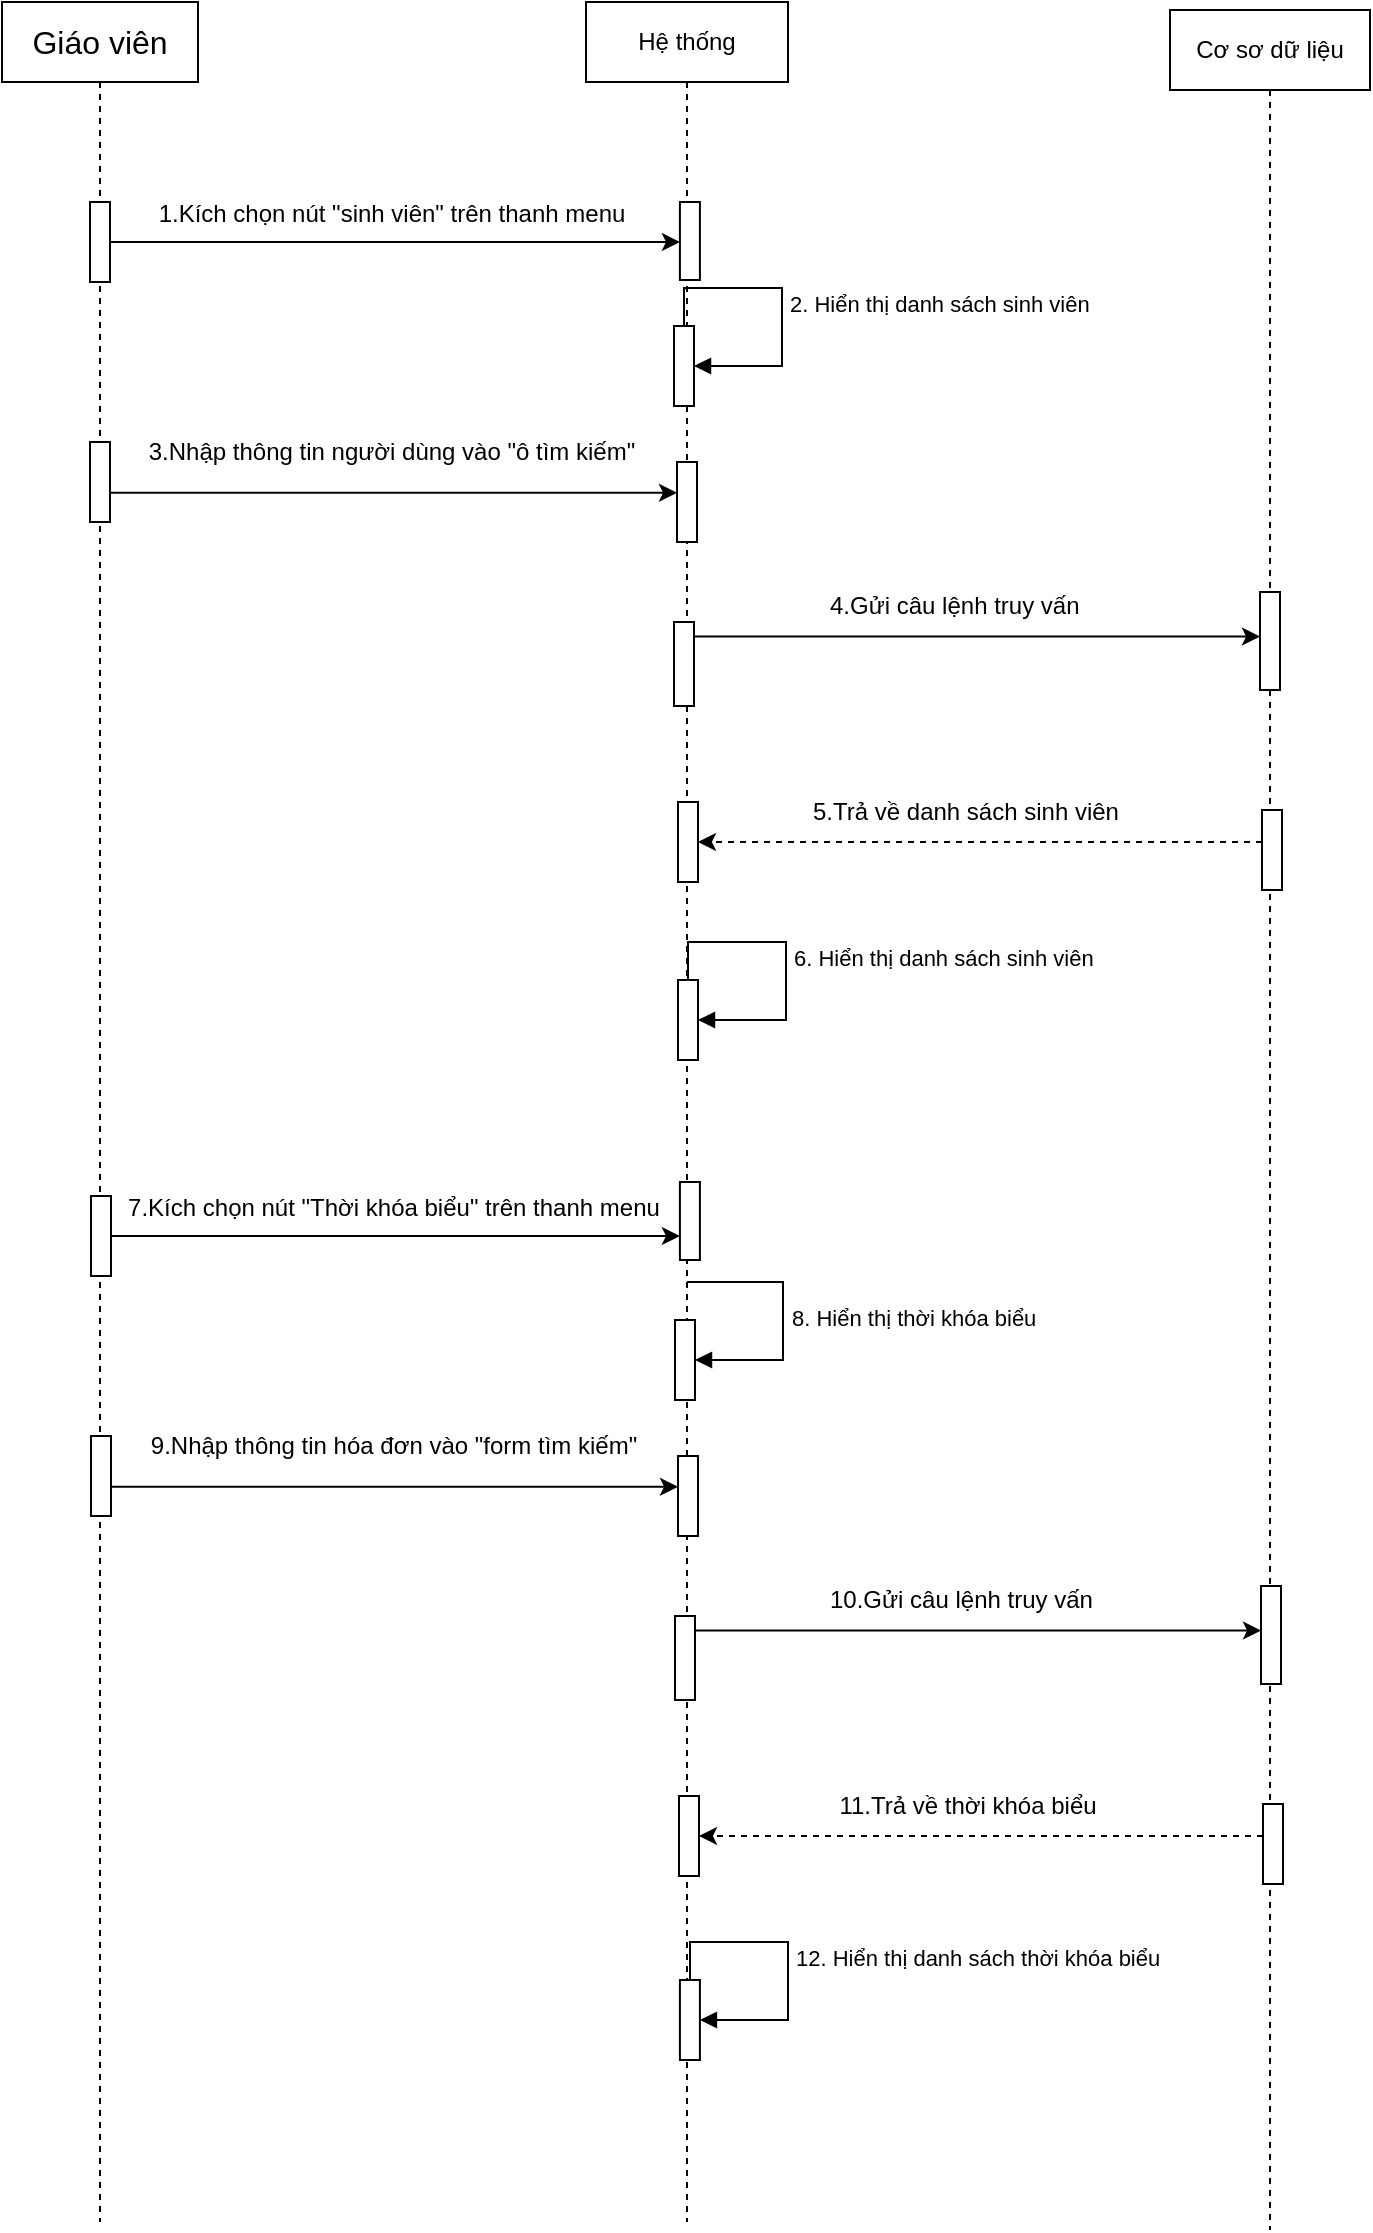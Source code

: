 <mxfile version="24.8.6">
  <diagram name="Page-1" id="Jj3ZnA0dedqn2iu7b4_X">
    <mxGraphModel dx="2390" dy="1243" grid="1" gridSize="10" guides="1" tooltips="1" connect="1" arrows="1" fold="1" page="1" pageScale="1" pageWidth="850" pageHeight="1100" math="0" shadow="0">
      <root>
        <mxCell id="0" />
        <mxCell id="1" parent="0" />
        <mxCell id="GMubW6wrw3L2UoGPKOl6-1" value="1.Kích chọn nút &quot;sinh viên&quot; trên thanh menu" style="text;html=1;align=center;verticalAlign=middle;whiteSpace=wrap;rounded=0;movable=1;resizable=1;rotatable=1;deletable=1;editable=1;locked=0;connectable=1;" vertex="1" parent="1">
          <mxGeometry x="250" y="301" width="270" height="30" as="geometry" />
        </mxCell>
        <mxCell id="GMubW6wrw3L2UoGPKOl6-2" value="&lt;span style=&quot;font-size: 16px;&quot;&gt;Giáo viên&lt;/span&gt;" style="shape=umlLifeline;perimeter=lifelinePerimeter;whiteSpace=wrap;html=1;container=1;dropTarget=0;collapsible=0;recursiveResize=0;outlineConnect=0;portConstraint=eastwest;newEdgeStyle={&quot;curved&quot;:0,&quot;rounded&quot;:0};movable=1;resizable=1;rotatable=1;deletable=1;editable=1;locked=0;connectable=1;" vertex="1" parent="1">
          <mxGeometry x="190" y="210" width="98" height="1110" as="geometry" />
        </mxCell>
        <mxCell id="GMubW6wrw3L2UoGPKOl6-3" value="" style="html=1;points=[[0,0,0,0,5],[0,1,0,0,-5],[1,0,0,0,5],[1,1,0,0,-5]];perimeter=orthogonalPerimeter;outlineConnect=0;targetShapes=umlLifeline;portConstraint=eastwest;newEdgeStyle={&quot;curved&quot;:0,&quot;rounded&quot;:0};movable=1;resizable=1;rotatable=1;deletable=1;editable=1;locked=0;connectable=1;" vertex="1" parent="GMubW6wrw3L2UoGPKOl6-2">
          <mxGeometry x="44" y="100" width="10" height="40" as="geometry" />
        </mxCell>
        <mxCell id="GMubW6wrw3L2UoGPKOl6-4" value="" style="html=1;points=[[0,0,0,0,5],[0,1,0,0,-5],[1,0,0,0,5],[1,1,0,0,-5]];perimeter=orthogonalPerimeter;outlineConnect=0;targetShapes=umlLifeline;portConstraint=eastwest;newEdgeStyle={&quot;curved&quot;:0,&quot;rounded&quot;:0};movable=1;resizable=1;rotatable=1;deletable=1;editable=1;locked=0;connectable=1;" vertex="1" parent="GMubW6wrw3L2UoGPKOl6-2">
          <mxGeometry x="44" y="220" width="10" height="40" as="geometry" />
        </mxCell>
        <mxCell id="GMubW6wrw3L2UoGPKOl6-6" value="Hệ thống" style="shape=umlLifeline;perimeter=lifelinePerimeter;whiteSpace=wrap;html=1;container=1;dropTarget=0;collapsible=0;recursiveResize=0;outlineConnect=0;portConstraint=eastwest;newEdgeStyle={&quot;curved&quot;:0,&quot;rounded&quot;:0};movable=1;resizable=1;rotatable=1;deletable=1;editable=1;locked=0;connectable=1;" vertex="1" parent="1">
          <mxGeometry x="482" y="210" width="101" height="1110" as="geometry" />
        </mxCell>
        <mxCell id="GMubW6wrw3L2UoGPKOl6-7" value="" style="html=1;points=[[0,0,0,0,5],[0,1,0,0,-5],[1,0,0,0,5],[1,1,0,0,-5]];perimeter=orthogonalPerimeter;outlineConnect=0;targetShapes=umlLifeline;portConstraint=eastwest;newEdgeStyle={&quot;curved&quot;:0,&quot;rounded&quot;:0};movable=1;resizable=1;rotatable=1;deletable=1;editable=1;locked=0;connectable=1;" vertex="1" parent="GMubW6wrw3L2UoGPKOl6-6">
          <mxGeometry x="44" y="162" width="10" height="40" as="geometry" />
        </mxCell>
        <mxCell id="GMubW6wrw3L2UoGPKOl6-8" value="" style="html=1;points=[[0,0,0,0,5],[0,1,0,0,-5],[1,0,0,0,5],[1,1,0,0,-5]];perimeter=orthogonalPerimeter;outlineConnect=0;targetShapes=umlLifeline;portConstraint=eastwest;newEdgeStyle={&quot;curved&quot;:0,&quot;rounded&quot;:0};movable=1;resizable=1;rotatable=1;deletable=1;editable=1;locked=0;connectable=1;" vertex="1" parent="GMubW6wrw3L2UoGPKOl6-6">
          <mxGeometry x="45.5" y="230" width="10" height="40" as="geometry" />
        </mxCell>
        <mxCell id="GMubW6wrw3L2UoGPKOl6-9" value="" style="html=1;points=[[0,0,0,0,5],[0,1,0,0,-5],[1,0,0,0,5],[1,1,0,0,-5]];perimeter=orthogonalPerimeter;outlineConnect=0;targetShapes=umlLifeline;portConstraint=eastwest;newEdgeStyle={&quot;curved&quot;:0,&quot;rounded&quot;:0};movable=1;resizable=1;rotatable=1;deletable=1;editable=1;locked=0;connectable=1;" vertex="1" parent="GMubW6wrw3L2UoGPKOl6-6">
          <mxGeometry x="44" y="310" width="10" height="42" as="geometry" />
        </mxCell>
        <mxCell id="GMubW6wrw3L2UoGPKOl6-10" value="" style="html=1;points=[[0,0,0,0,5],[0,1,0,0,-5],[1,0,0,0,5],[1,1,0,0,-5]];perimeter=orthogonalPerimeter;outlineConnect=0;targetShapes=umlLifeline;portConstraint=eastwest;newEdgeStyle={&quot;curved&quot;:0,&quot;rounded&quot;:0};movable=1;resizable=1;rotatable=1;deletable=1;editable=1;locked=0;connectable=1;" vertex="1" parent="GMubW6wrw3L2UoGPKOl6-6">
          <mxGeometry x="46" y="400" width="10" height="40" as="geometry" />
        </mxCell>
        <mxCell id="GMubW6wrw3L2UoGPKOl6-11" value="2. Hiển thị danh sách sinh viên" style="html=1;align=left;spacingLeft=2;endArrow=block;rounded=0;edgeStyle=orthogonalEdgeStyle;curved=0;rounded=0;movable=1;resizable=1;rotatable=1;deletable=1;editable=1;locked=0;connectable=1;" edge="1" parent="GMubW6wrw3L2UoGPKOl6-6" source="GMubW6wrw3L2UoGPKOl6-7" target="GMubW6wrw3L2UoGPKOl6-7">
          <mxGeometry relative="1" as="geometry">
            <mxPoint x="49" y="140" as="sourcePoint" />
            <Array as="points">
              <mxPoint x="49" y="143" />
              <mxPoint x="98" y="143" />
              <mxPoint x="98" y="182" />
            </Array>
          </mxGeometry>
        </mxCell>
        <mxCell id="GMubW6wrw3L2UoGPKOl6-12" value="" style="html=1;points=[[0,0,0,0,5],[0,1,0,0,-5],[1,0,0,0,5],[1,1,0,0,-5]];perimeter=orthogonalPerimeter;outlineConnect=0;targetShapes=umlLifeline;portConstraint=eastwest;newEdgeStyle={&quot;curved&quot;:0,&quot;rounded&quot;:0};movable=1;resizable=1;rotatable=1;deletable=1;editable=1;locked=0;connectable=1;" vertex="1" parent="GMubW6wrw3L2UoGPKOl6-6">
          <mxGeometry x="46" y="489" width="10" height="40" as="geometry" />
        </mxCell>
        <mxCell id="GMubW6wrw3L2UoGPKOl6-13" value="6. Hiển thị danh sách sinh viên" style="html=1;align=left;spacingLeft=2;endArrow=block;rounded=0;edgeStyle=orthogonalEdgeStyle;curved=0;rounded=0;movable=1;resizable=1;rotatable=1;deletable=1;editable=1;locked=0;connectable=1;" edge="1" parent="GMubW6wrw3L2UoGPKOl6-6" source="GMubW6wrw3L2UoGPKOl6-12" target="GMubW6wrw3L2UoGPKOl6-12">
          <mxGeometry relative="1" as="geometry">
            <mxPoint x="51" y="467" as="sourcePoint" />
            <Array as="points">
              <mxPoint x="51" y="470" />
              <mxPoint x="100" y="470" />
              <mxPoint x="100" y="509" />
            </Array>
          </mxGeometry>
        </mxCell>
        <mxCell id="GMubW6wrw3L2UoGPKOl6-14" value="" style="html=1;points=[[0,0,0,0,5],[0,1,0,0,-5],[1,0,0,0,5],[1,1,0,0,-5]];perimeter=orthogonalPerimeter;outlineConnect=0;targetShapes=umlLifeline;portConstraint=eastwest;newEdgeStyle={&quot;curved&quot;:0,&quot;rounded&quot;:0};movable=1;resizable=1;rotatable=1;deletable=1;editable=1;locked=0;connectable=1;" vertex="1" parent="GMubW6wrw3L2UoGPKOl6-6">
          <mxGeometry x="46.96" y="989" width="10" height="40" as="geometry" />
        </mxCell>
        <mxCell id="GMubW6wrw3L2UoGPKOl6-15" value="12. Hiển thị danh sách thời khóa biểu" style="html=1;align=left;spacingLeft=2;endArrow=block;rounded=0;edgeStyle=orthogonalEdgeStyle;curved=0;rounded=0;movable=1;resizable=1;rotatable=1;deletable=1;editable=1;locked=0;connectable=1;" edge="1" parent="GMubW6wrw3L2UoGPKOl6-6" source="GMubW6wrw3L2UoGPKOl6-14" target="GMubW6wrw3L2UoGPKOl6-14">
          <mxGeometry relative="1" as="geometry">
            <mxPoint x="52.96" y="970" as="sourcePoint" />
            <Array as="points">
              <mxPoint x="52" y="970" />
              <mxPoint x="101" y="970" />
              <mxPoint x="101" y="1009" />
            </Array>
          </mxGeometry>
        </mxCell>
        <mxCell id="GMubW6wrw3L2UoGPKOl6-16" value="" style="html=1;points=[[0,0,0,0,5],[0,1,0,0,-5],[1,0,0,0,5],[1,1,0,0,-5]];perimeter=orthogonalPerimeter;outlineConnect=0;targetShapes=umlLifeline;portConstraint=eastwest;newEdgeStyle={&quot;curved&quot;:0,&quot;rounded&quot;:0};" vertex="1" parent="GMubW6wrw3L2UoGPKOl6-6">
          <mxGeometry x="46.96" y="590" width="10" height="39" as="geometry" />
        </mxCell>
        <mxCell id="GMubW6wrw3L2UoGPKOl6-21" style="edgeStyle=orthogonalEdgeStyle;rounded=0;orthogonalLoop=1;jettySize=auto;html=1;curved=0;dashed=1;movable=1;resizable=1;rotatable=1;deletable=1;editable=1;locked=0;connectable=1;" edge="1" parent="1" source="GMubW6wrw3L2UoGPKOl6-24" target="GMubW6wrw3L2UoGPKOl6-10">
          <mxGeometry relative="1" as="geometry">
            <mxPoint x="831.24" y="613.257" as="sourcePoint" />
            <mxPoint x="539.999" y="613.257" as="targetPoint" />
            <Array as="points">
              <mxPoint x="610" y="630" />
              <mxPoint x="610" y="630" />
            </Array>
          </mxGeometry>
        </mxCell>
        <mxCell id="GMubW6wrw3L2UoGPKOl6-22" value="Cơ sơ dữ liệu" style="shape=umlLifeline;perimeter=lifelinePerimeter;whiteSpace=wrap;html=1;container=1;dropTarget=0;collapsible=0;recursiveResize=0;outlineConnect=0;portConstraint=eastwest;newEdgeStyle={&quot;curved&quot;:0,&quot;rounded&quot;:0};movable=1;resizable=1;rotatable=1;deletable=1;editable=1;locked=0;connectable=1;" vertex="1" parent="1">
          <mxGeometry x="774" y="214" width="100" height="1110" as="geometry" />
        </mxCell>
        <mxCell id="GMubW6wrw3L2UoGPKOl6-23" value="" style="html=1;points=[[0,0,0,0,5],[0,1,0,0,-5],[1,0,0,0,5],[1,1,0,0,-5]];perimeter=orthogonalPerimeter;outlineConnect=0;targetShapes=umlLifeline;portConstraint=eastwest;newEdgeStyle={&quot;curved&quot;:0,&quot;rounded&quot;:0};movable=1;resizable=1;rotatable=1;deletable=1;editable=1;locked=0;connectable=1;" vertex="1" parent="GMubW6wrw3L2UoGPKOl6-22">
          <mxGeometry x="45" y="291" width="10" height="49" as="geometry" />
        </mxCell>
        <mxCell id="GMubW6wrw3L2UoGPKOl6-24" value="" style="html=1;points=[[0,0,0,0,5],[0,1,0,0,-5],[1,0,0,0,5],[1,1,0,0,-5]];perimeter=orthogonalPerimeter;outlineConnect=0;targetShapes=umlLifeline;portConstraint=eastwest;newEdgeStyle={&quot;curved&quot;:0,&quot;rounded&quot;:0};movable=1;resizable=1;rotatable=1;deletable=1;editable=1;locked=0;connectable=1;" vertex="1" parent="GMubW6wrw3L2UoGPKOl6-22">
          <mxGeometry x="46" y="400" width="10" height="40" as="geometry" />
        </mxCell>
        <mxCell id="GMubW6wrw3L2UoGPKOl6-25" value="" style="endArrow=classic;html=1;rounded=0;movable=1;resizable=1;rotatable=1;deletable=1;editable=1;locked=0;connectable=1;" edge="1" parent="1" source="GMubW6wrw3L2UoGPKOl6-4" target="GMubW6wrw3L2UoGPKOl6-8">
          <mxGeometry width="50" height="50" relative="1" as="geometry">
            <mxPoint x="239" y="455.13" as="sourcePoint" />
            <mxPoint x="531" y="455.39" as="targetPoint" />
            <Array as="points">
              <mxPoint x="370.24" y="455.39" />
              <mxPoint x="510.24" y="455.39" />
            </Array>
          </mxGeometry>
        </mxCell>
        <mxCell id="GMubW6wrw3L2UoGPKOl6-26" value="3.Nhập thông tin người dùng vào &quot;ô tìm kiếm&quot;" style="text;html=1;align=center;verticalAlign=middle;whiteSpace=wrap;rounded=0;movable=1;resizable=1;rotatable=1;deletable=1;editable=1;locked=0;connectable=1;" vertex="1" parent="1">
          <mxGeometry x="260" y="420" width="250" height="30" as="geometry" />
        </mxCell>
        <mxCell id="GMubW6wrw3L2UoGPKOl6-27" value="" style="endArrow=classic;html=1;rounded=0;movable=1;resizable=1;rotatable=1;deletable=1;editable=1;locked=0;connectable=1;" edge="1" parent="1" source="GMubW6wrw3L2UoGPKOl6-9" target="GMubW6wrw3L2UoGPKOl6-23">
          <mxGeometry width="50" height="50" relative="1" as="geometry">
            <mxPoint x="541.62" y="527.63" as="sourcePoint" />
            <mxPoint x="821.86" y="527.26" as="targetPoint" />
            <Array as="points">
              <mxPoint x="658.36" y="527.26" />
            </Array>
          </mxGeometry>
        </mxCell>
        <mxCell id="GMubW6wrw3L2UoGPKOl6-28" value="4.Gửi câu lệnh truy vấn" style="text;whiteSpace=wrap;html=1;movable=1;resizable=1;rotatable=1;deletable=1;editable=1;locked=0;connectable=1;" vertex="1" parent="1">
          <mxGeometry x="601.74" y="498" width="130" height="30" as="geometry" />
        </mxCell>
        <mxCell id="GMubW6wrw3L2UoGPKOl6-29" value="5.Trả về danh sách sinh viên" style="text;html=1;align=center;verticalAlign=middle;whiteSpace=wrap;rounded=0;movable=1;resizable=1;rotatable=1;deletable=1;editable=1;locked=0;connectable=1;" vertex="1" parent="1">
          <mxGeometry x="570" y="600" width="204" height="30" as="geometry" />
        </mxCell>
        <mxCell id="GMubW6wrw3L2UoGPKOl6-30" value="" style="endArrow=classic;html=1;rounded=0;movable=1;resizable=1;rotatable=1;deletable=1;editable=1;locked=0;connectable=1;" edge="1" parent="1" source="GMubW6wrw3L2UoGPKOl6-85" target="GMubW6wrw3L2UoGPKOl6-6">
          <mxGeometry width="50" height="50" relative="1" as="geometry">
            <mxPoint x="240" y="330" as="sourcePoint" />
            <mxPoint x="290" y="280" as="targetPoint" />
          </mxGeometry>
        </mxCell>
        <mxCell id="GMubW6wrw3L2UoGPKOl6-31" value="7.Kích chọn nút &quot;Thời khóa biểu&quot; trên thanh menu" style="text;html=1;align=center;verticalAlign=middle;whiteSpace=wrap;rounded=0;movable=1;resizable=1;rotatable=1;deletable=1;editable=1;locked=0;connectable=1;" vertex="1" parent="1">
          <mxGeometry x="250.5" y="798" width="270" height="30" as="geometry" />
        </mxCell>
        <mxCell id="GMubW6wrw3L2UoGPKOl6-32" value="" style="html=1;points=[[0,0,0,0,5],[0,1,0,0,-5],[1,0,0,0,5],[1,1,0,0,-5]];perimeter=orthogonalPerimeter;outlineConnect=0;targetShapes=umlLifeline;portConstraint=eastwest;newEdgeStyle={&quot;curved&quot;:0,&quot;rounded&quot;:0};movable=1;resizable=1;rotatable=1;deletable=1;editable=1;locked=0;connectable=1;" vertex="1" parent="1">
          <mxGeometry x="234.5" y="807" width="10" height="40" as="geometry" />
        </mxCell>
        <mxCell id="GMubW6wrw3L2UoGPKOl6-33" value="" style="html=1;points=[[0,0,0,0,5],[0,1,0,0,-5],[1,0,0,0,5],[1,1,0,0,-5]];perimeter=orthogonalPerimeter;outlineConnect=0;targetShapes=umlLifeline;portConstraint=eastwest;newEdgeStyle={&quot;curved&quot;:0,&quot;rounded&quot;:0};movable=1;resizable=1;rotatable=1;deletable=1;editable=1;locked=0;connectable=1;" vertex="1" parent="1">
          <mxGeometry x="234.5" y="927" width="10" height="40" as="geometry" />
        </mxCell>
        <mxCell id="GMubW6wrw3L2UoGPKOl6-34" value="" style="html=1;points=[[0,0,0,0,5],[0,1,0,0,-5],[1,0,0,0,5],[1,1,0,0,-5]];perimeter=orthogonalPerimeter;outlineConnect=0;targetShapes=umlLifeline;portConstraint=eastwest;newEdgeStyle={&quot;curved&quot;:0,&quot;rounded&quot;:0};movable=1;resizable=1;rotatable=1;deletable=1;editable=1;locked=0;connectable=1;" vertex="1" parent="1">
          <mxGeometry x="526.5" y="869" width="10" height="40" as="geometry" />
        </mxCell>
        <mxCell id="GMubW6wrw3L2UoGPKOl6-35" value="8. Hiển thị thời khóa biểu" style="html=1;align=left;spacingLeft=2;endArrow=block;rounded=0;edgeStyle=orthogonalEdgeStyle;curved=0;rounded=0;exitX=0.492;exitY=0.126;exitDx=0;exitDy=0;exitPerimeter=0;movable=1;resizable=1;rotatable=1;deletable=1;editable=1;locked=0;connectable=1;" edge="1" parent="1" target="GMubW6wrw3L2UoGPKOl6-34">
          <mxGeometry relative="1" as="geometry">
            <mxPoint x="532.5" y="850" as="sourcePoint" />
            <Array as="points">
              <mxPoint x="580.5" y="850" />
              <mxPoint x="580.5" y="889" />
            </Array>
          </mxGeometry>
        </mxCell>
        <mxCell id="GMubW6wrw3L2UoGPKOl6-36" value="" style="html=1;points=[[0,0,0,0,5],[0,1,0,0,-5],[1,0,0,0,5],[1,1,0,0,-5]];perimeter=orthogonalPerimeter;outlineConnect=0;targetShapes=umlLifeline;portConstraint=eastwest;newEdgeStyle={&quot;curved&quot;:0,&quot;rounded&quot;:0};movable=1;resizable=1;rotatable=1;deletable=1;editable=1;locked=0;connectable=1;" vertex="1" parent="1">
          <mxGeometry x="528" y="937" width="10" height="40" as="geometry" />
        </mxCell>
        <mxCell id="GMubW6wrw3L2UoGPKOl6-37" value="" style="html=1;points=[[0,0,0,0,5],[0,1,0,0,-5],[1,0,0,0,5],[1,1,0,0,-5]];perimeter=orthogonalPerimeter;outlineConnect=0;targetShapes=umlLifeline;portConstraint=eastwest;newEdgeStyle={&quot;curved&quot;:0,&quot;rounded&quot;:0};movable=1;resizable=1;rotatable=1;deletable=1;editable=1;locked=0;connectable=1;" vertex="1" parent="1">
          <mxGeometry x="526.5" y="1017" width="10" height="42" as="geometry" />
        </mxCell>
        <mxCell id="GMubW6wrw3L2UoGPKOl6-38" value="" style="html=1;points=[[0,0,0,0,5],[0,1,0,0,-5],[1,0,0,0,5],[1,1,0,0,-5]];perimeter=orthogonalPerimeter;outlineConnect=0;targetShapes=umlLifeline;portConstraint=eastwest;newEdgeStyle={&quot;curved&quot;:0,&quot;rounded&quot;:0};movable=1;resizable=1;rotatable=1;deletable=1;editable=1;locked=0;connectable=1;" vertex="1" parent="1">
          <mxGeometry x="528.5" y="1107" width="10" height="40" as="geometry" />
        </mxCell>
        <mxCell id="GMubW6wrw3L2UoGPKOl6-39" style="edgeStyle=orthogonalEdgeStyle;rounded=0;orthogonalLoop=1;jettySize=auto;html=1;curved=0;dashed=1;movable=1;resizable=1;rotatable=1;deletable=1;editable=1;locked=0;connectable=1;" edge="1" parent="1" source="GMubW6wrw3L2UoGPKOl6-41" target="GMubW6wrw3L2UoGPKOl6-38">
          <mxGeometry relative="1" as="geometry">
            <mxPoint x="831.74" y="1110.257" as="sourcePoint" />
            <mxPoint x="540.499" y="1110.257" as="targetPoint" />
            <Array as="points">
              <mxPoint x="610.5" y="1127" />
              <mxPoint x="610.5" y="1127" />
            </Array>
          </mxGeometry>
        </mxCell>
        <mxCell id="GMubW6wrw3L2UoGPKOl6-40" value="" style="html=1;points=[[0,0,0,0,5],[0,1,0,0,-5],[1,0,0,0,5],[1,1,0,0,-5]];perimeter=orthogonalPerimeter;outlineConnect=0;targetShapes=umlLifeline;portConstraint=eastwest;newEdgeStyle={&quot;curved&quot;:0,&quot;rounded&quot;:0};movable=1;resizable=1;rotatable=1;deletable=1;editable=1;locked=0;connectable=1;" vertex="1" parent="1">
          <mxGeometry x="819.5" y="1002" width="10" height="49" as="geometry" />
        </mxCell>
        <mxCell id="GMubW6wrw3L2UoGPKOl6-41" value="" style="html=1;points=[[0,0,0,0,5],[0,1,0,0,-5],[1,0,0,0,5],[1,1,0,0,-5]];perimeter=orthogonalPerimeter;outlineConnect=0;targetShapes=umlLifeline;portConstraint=eastwest;newEdgeStyle={&quot;curved&quot;:0,&quot;rounded&quot;:0};movable=1;resizable=1;rotatable=1;deletable=1;editable=1;locked=0;connectable=1;" vertex="1" parent="1">
          <mxGeometry x="820.5" y="1111" width="10" height="40" as="geometry" />
        </mxCell>
        <mxCell id="GMubW6wrw3L2UoGPKOl6-42" value="" style="endArrow=classic;html=1;rounded=0;movable=1;resizable=1;rotatable=1;deletable=1;editable=1;locked=0;connectable=1;" edge="1" parent="1" source="GMubW6wrw3L2UoGPKOl6-33" target="GMubW6wrw3L2UoGPKOl6-36">
          <mxGeometry width="50" height="50" relative="1" as="geometry">
            <mxPoint x="239.5" y="952.13" as="sourcePoint" />
            <mxPoint x="531.5" y="952.39" as="targetPoint" />
            <Array as="points">
              <mxPoint x="370.74" y="952.39" />
              <mxPoint x="510.74" y="952.39" />
            </Array>
          </mxGeometry>
        </mxCell>
        <mxCell id="GMubW6wrw3L2UoGPKOl6-43" value="9.Nhập thông tin hóa đơn vào &quot;form tìm kiếm&quot;" style="text;html=1;align=center;verticalAlign=middle;whiteSpace=wrap;rounded=0;movable=1;resizable=1;rotatable=1;deletable=1;editable=1;locked=0;connectable=1;" vertex="1" parent="1">
          <mxGeometry x="260.5" y="917" width="250" height="30" as="geometry" />
        </mxCell>
        <mxCell id="GMubW6wrw3L2UoGPKOl6-44" value="" style="endArrow=classic;html=1;rounded=0;movable=1;resizable=1;rotatable=1;deletable=1;editable=1;locked=0;connectable=1;" edge="1" parent="1" source="GMubW6wrw3L2UoGPKOl6-37" target="GMubW6wrw3L2UoGPKOl6-40">
          <mxGeometry width="50" height="50" relative="1" as="geometry">
            <mxPoint x="542.12" y="1024.63" as="sourcePoint" />
            <mxPoint x="822.36" y="1024.26" as="targetPoint" />
            <Array as="points">
              <mxPoint x="658.86" y="1024.26" />
            </Array>
          </mxGeometry>
        </mxCell>
        <mxCell id="GMubW6wrw3L2UoGPKOl6-45" value="10.Gửi câu lệnh truy vấn" style="text;whiteSpace=wrap;html=1;movable=1;resizable=1;rotatable=1;deletable=1;editable=1;locked=0;connectable=1;" vertex="1" parent="1">
          <mxGeometry x="602.24" y="995" width="177.76" height="30" as="geometry" />
        </mxCell>
        <mxCell id="GMubW6wrw3L2UoGPKOl6-46" value="11.Trả về thời khóa biểu" style="text;html=1;align=center;verticalAlign=middle;whiteSpace=wrap;rounded=0;movable=1;resizable=1;rotatable=1;deletable=1;editable=1;locked=0;connectable=1;" vertex="1" parent="1">
          <mxGeometry x="570.5" y="1097" width="204" height="30" as="geometry" />
        </mxCell>
        <mxCell id="GMubW6wrw3L2UoGPKOl6-47" value="" style="endArrow=classic;html=1;rounded=0;movable=1;resizable=1;rotatable=1;deletable=1;editable=1;locked=0;connectable=1;" edge="1" parent="1" source="GMubW6wrw3L2UoGPKOl6-32" target="GMubW6wrw3L2UoGPKOl6-16">
          <mxGeometry width="50" height="50" relative="1" as="geometry">
            <mxPoint x="240.5" y="827" as="sourcePoint" />
            <mxPoint x="532.5" y="827" as="targetPoint" />
          </mxGeometry>
        </mxCell>
        <mxCell id="GMubW6wrw3L2UoGPKOl6-84" value="" style="endArrow=classic;html=1;rounded=0;movable=1;resizable=1;rotatable=1;deletable=1;editable=1;locked=0;connectable=1;" edge="1" parent="1" source="GMubW6wrw3L2UoGPKOl6-3" target="GMubW6wrw3L2UoGPKOl6-85">
          <mxGeometry width="50" height="50" relative="1" as="geometry">
            <mxPoint x="244" y="330" as="sourcePoint" />
            <mxPoint x="532" y="330" as="targetPoint" />
          </mxGeometry>
        </mxCell>
        <mxCell id="GMubW6wrw3L2UoGPKOl6-85" value="" style="html=1;points=[[0,0,0,0,5],[0,1,0,0,-5],[1,0,0,0,5],[1,1,0,0,-5]];perimeter=orthogonalPerimeter;outlineConnect=0;targetShapes=umlLifeline;portConstraint=eastwest;newEdgeStyle={&quot;curved&quot;:0,&quot;rounded&quot;:0};" vertex="1" parent="1">
          <mxGeometry x="528.96" y="310" width="10" height="39" as="geometry" />
        </mxCell>
      </root>
    </mxGraphModel>
  </diagram>
</mxfile>
